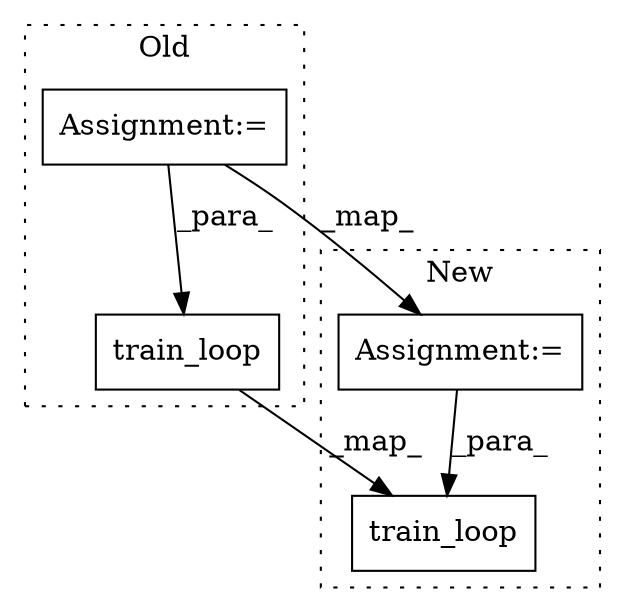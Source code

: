 digraph G {
subgraph cluster0 {
1 [label="train_loop" a="32" s="8101,8194" l="11,1" shape="box"];
3 [label="Assignment:=" a="7" s="8067" l="1" shape="box"];
label = "Old";
style="dotted";
}
subgraph cluster1 {
2 [label="train_loop" a="32" s="8685,8778" l="11,1" shape="box"];
4 [label="Assignment:=" a="7" s="8651" l="1" shape="box"];
label = "New";
style="dotted";
}
1 -> 2 [label="_map_"];
3 -> 4 [label="_map_"];
3 -> 1 [label="_para_"];
4 -> 2 [label="_para_"];
}